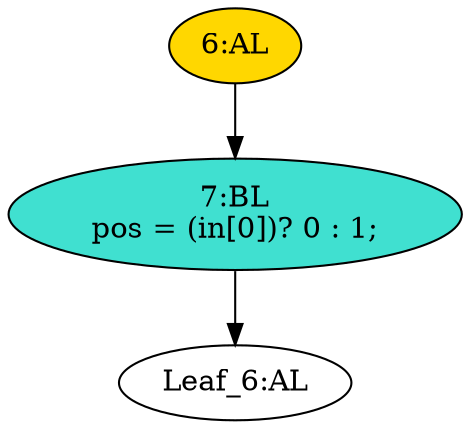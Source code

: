 strict digraph "" {
	node [label="\N"];
	"6:AL"	[ast="<pyverilog.vparser.ast.Always object at 0x7f9322a998d0>",
		clk_sens=False,
		fillcolor=gold,
		label="6:AL",
		sens="['in']",
		statements="[]",
		style=filled,
		typ=Always,
		use_var="['in']"];
	"7:BL"	[ast="<pyverilog.vparser.ast.Block object at 0x7f9322a99b10>",
		fillcolor=turquoise,
		label="7:BL
pos = (in[0])? 0 : 1;",
		statements="[<pyverilog.vparser.ast.BlockingSubstitution object at 0x7f9322a99b50>]",
		style=filled,
		typ=Block];
	"6:AL" -> "7:BL"	[cond="[]",
		lineno=None];
	"Leaf_6:AL"	[def_var="['pos']",
		label="Leaf_6:AL"];
	"7:BL" -> "Leaf_6:AL"	[cond="[]",
		lineno=None];
}
